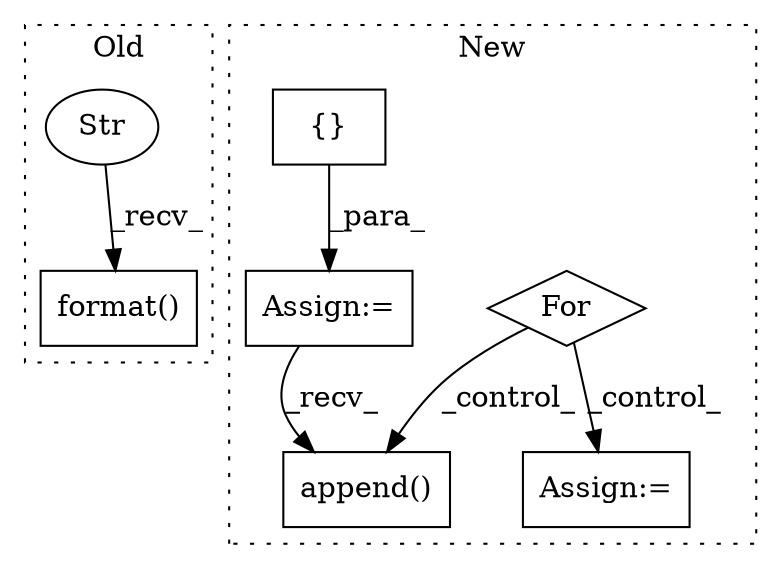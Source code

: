 digraph G {
subgraph cluster0 {
1 [label="format()" a="75" s="66210" l="69" shape="box"];
3 [label="Str" a="66" s="66210" l="30" shape="ellipse"];
label = "Old";
style="dotted";
}
subgraph cluster1 {
2 [label="append()" a="75" s="67301,67327" l="20,1" shape="box"];
4 [label="For" a="107" s="67033,67071" l="4,18" shape="diamond"];
5 [label="Assign:=" a="68" s="67015" l="3" shape="box"];
6 [label="{}" a="59" s="67018,67018" l="2,1" shape="box"];
7 [label="Assign:=" a="68" s="67260" l="3" shape="box"];
label = "New";
style="dotted";
}
3 -> 1 [label="_recv_"];
4 -> 7 [label="_control_"];
4 -> 2 [label="_control_"];
5 -> 2 [label="_recv_"];
6 -> 5 [label="_para_"];
}